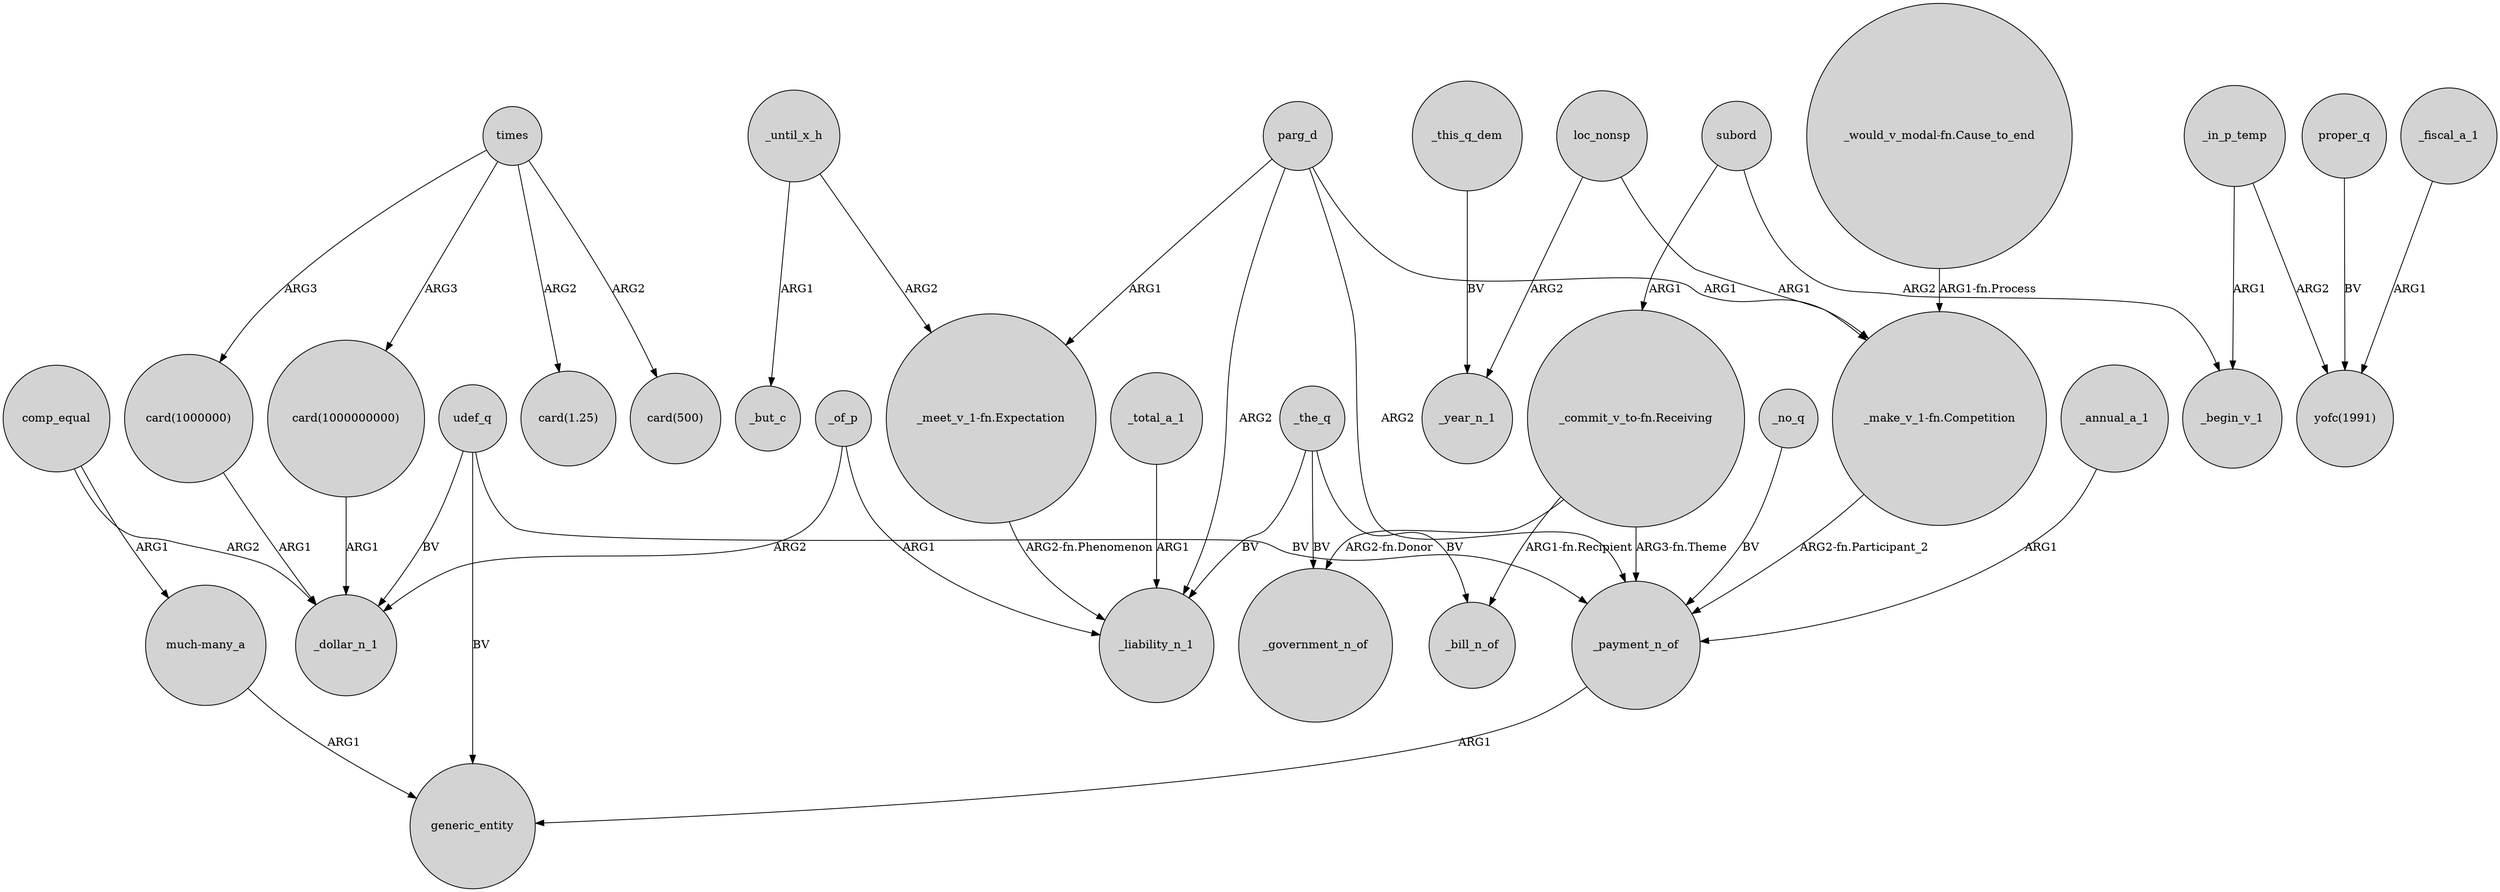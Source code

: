 digraph {
	node [shape=circle style=filled]
	"card(1000000000)" -> _dollar_n_1 [label=ARG1]
	"_commit_v_to-fn.Receiving" -> _payment_n_of [label="ARG3-fn.Theme"]
	_the_q -> _liability_n_1 [label=BV]
	_until_x_h -> _but_c [label=ARG1]
	parg_d -> _payment_n_of [label=ARG2]
	"_commit_v_to-fn.Receiving" -> _government_n_of [label="ARG2-fn.Donor"]
	subord -> _begin_v_1 [label=ARG2]
	parg_d -> "_make_v_1-fn.Competition" [label=ARG1]
	_the_q -> _bill_n_of [label=BV]
	times -> "card(1.25)" [label=ARG2]
	"_would_v_modal-fn.Cause_to_end" -> "_make_v_1-fn.Competition" [label="ARG1-fn.Process"]
	times -> "card(1000000)" [label=ARG3]
	_in_p_temp -> "yofc(1991)" [label=ARG2]
	_of_p -> _liability_n_1 [label=ARG1]
	times -> "card(1000000000)" [label=ARG3]
	udef_q -> generic_entity [label=BV]
	loc_nonsp -> _year_n_1 [label=ARG2]
	comp_equal -> "much-many_a" [label=ARG1]
	comp_equal -> _dollar_n_1 [label=ARG2]
	"much-many_a" -> generic_entity [label=ARG1]
	_fiscal_a_1 -> "yofc(1991)" [label=ARG1]
	_until_x_h -> "_meet_v_1-fn.Expectation" [label=ARG2]
	proper_q -> "yofc(1991)" [label=BV]
	"_make_v_1-fn.Competition" -> _payment_n_of [label="ARG2-fn.Participant_2"]
	udef_q -> _dollar_n_1 [label=BV]
	_annual_a_1 -> _payment_n_of [label=ARG1]
	"card(1000000)" -> _dollar_n_1 [label=ARG1]
	_this_q_dem -> _year_n_1 [label=BV]
	parg_d -> _liability_n_1 [label=ARG2]
	parg_d -> "_meet_v_1-fn.Expectation" [label=ARG1]
	"_commit_v_to-fn.Receiving" -> _bill_n_of [label="ARG1-fn.Recipient"]
	udef_q -> _payment_n_of [label=BV]
	_the_q -> _government_n_of [label=BV]
	"_meet_v_1-fn.Expectation" -> _liability_n_1 [label="ARG2-fn.Phenomenon"]
	_payment_n_of -> generic_entity [label=ARG1]
	_total_a_1 -> _liability_n_1 [label=ARG1]
	subord -> "_commit_v_to-fn.Receiving" [label=ARG1]
	times -> "card(500)" [label=ARG2]
	_of_p -> _dollar_n_1 [label=ARG2]
	_in_p_temp -> _begin_v_1 [label=ARG1]
	loc_nonsp -> "_make_v_1-fn.Competition" [label=ARG1]
	_no_q -> _payment_n_of [label=BV]
}
